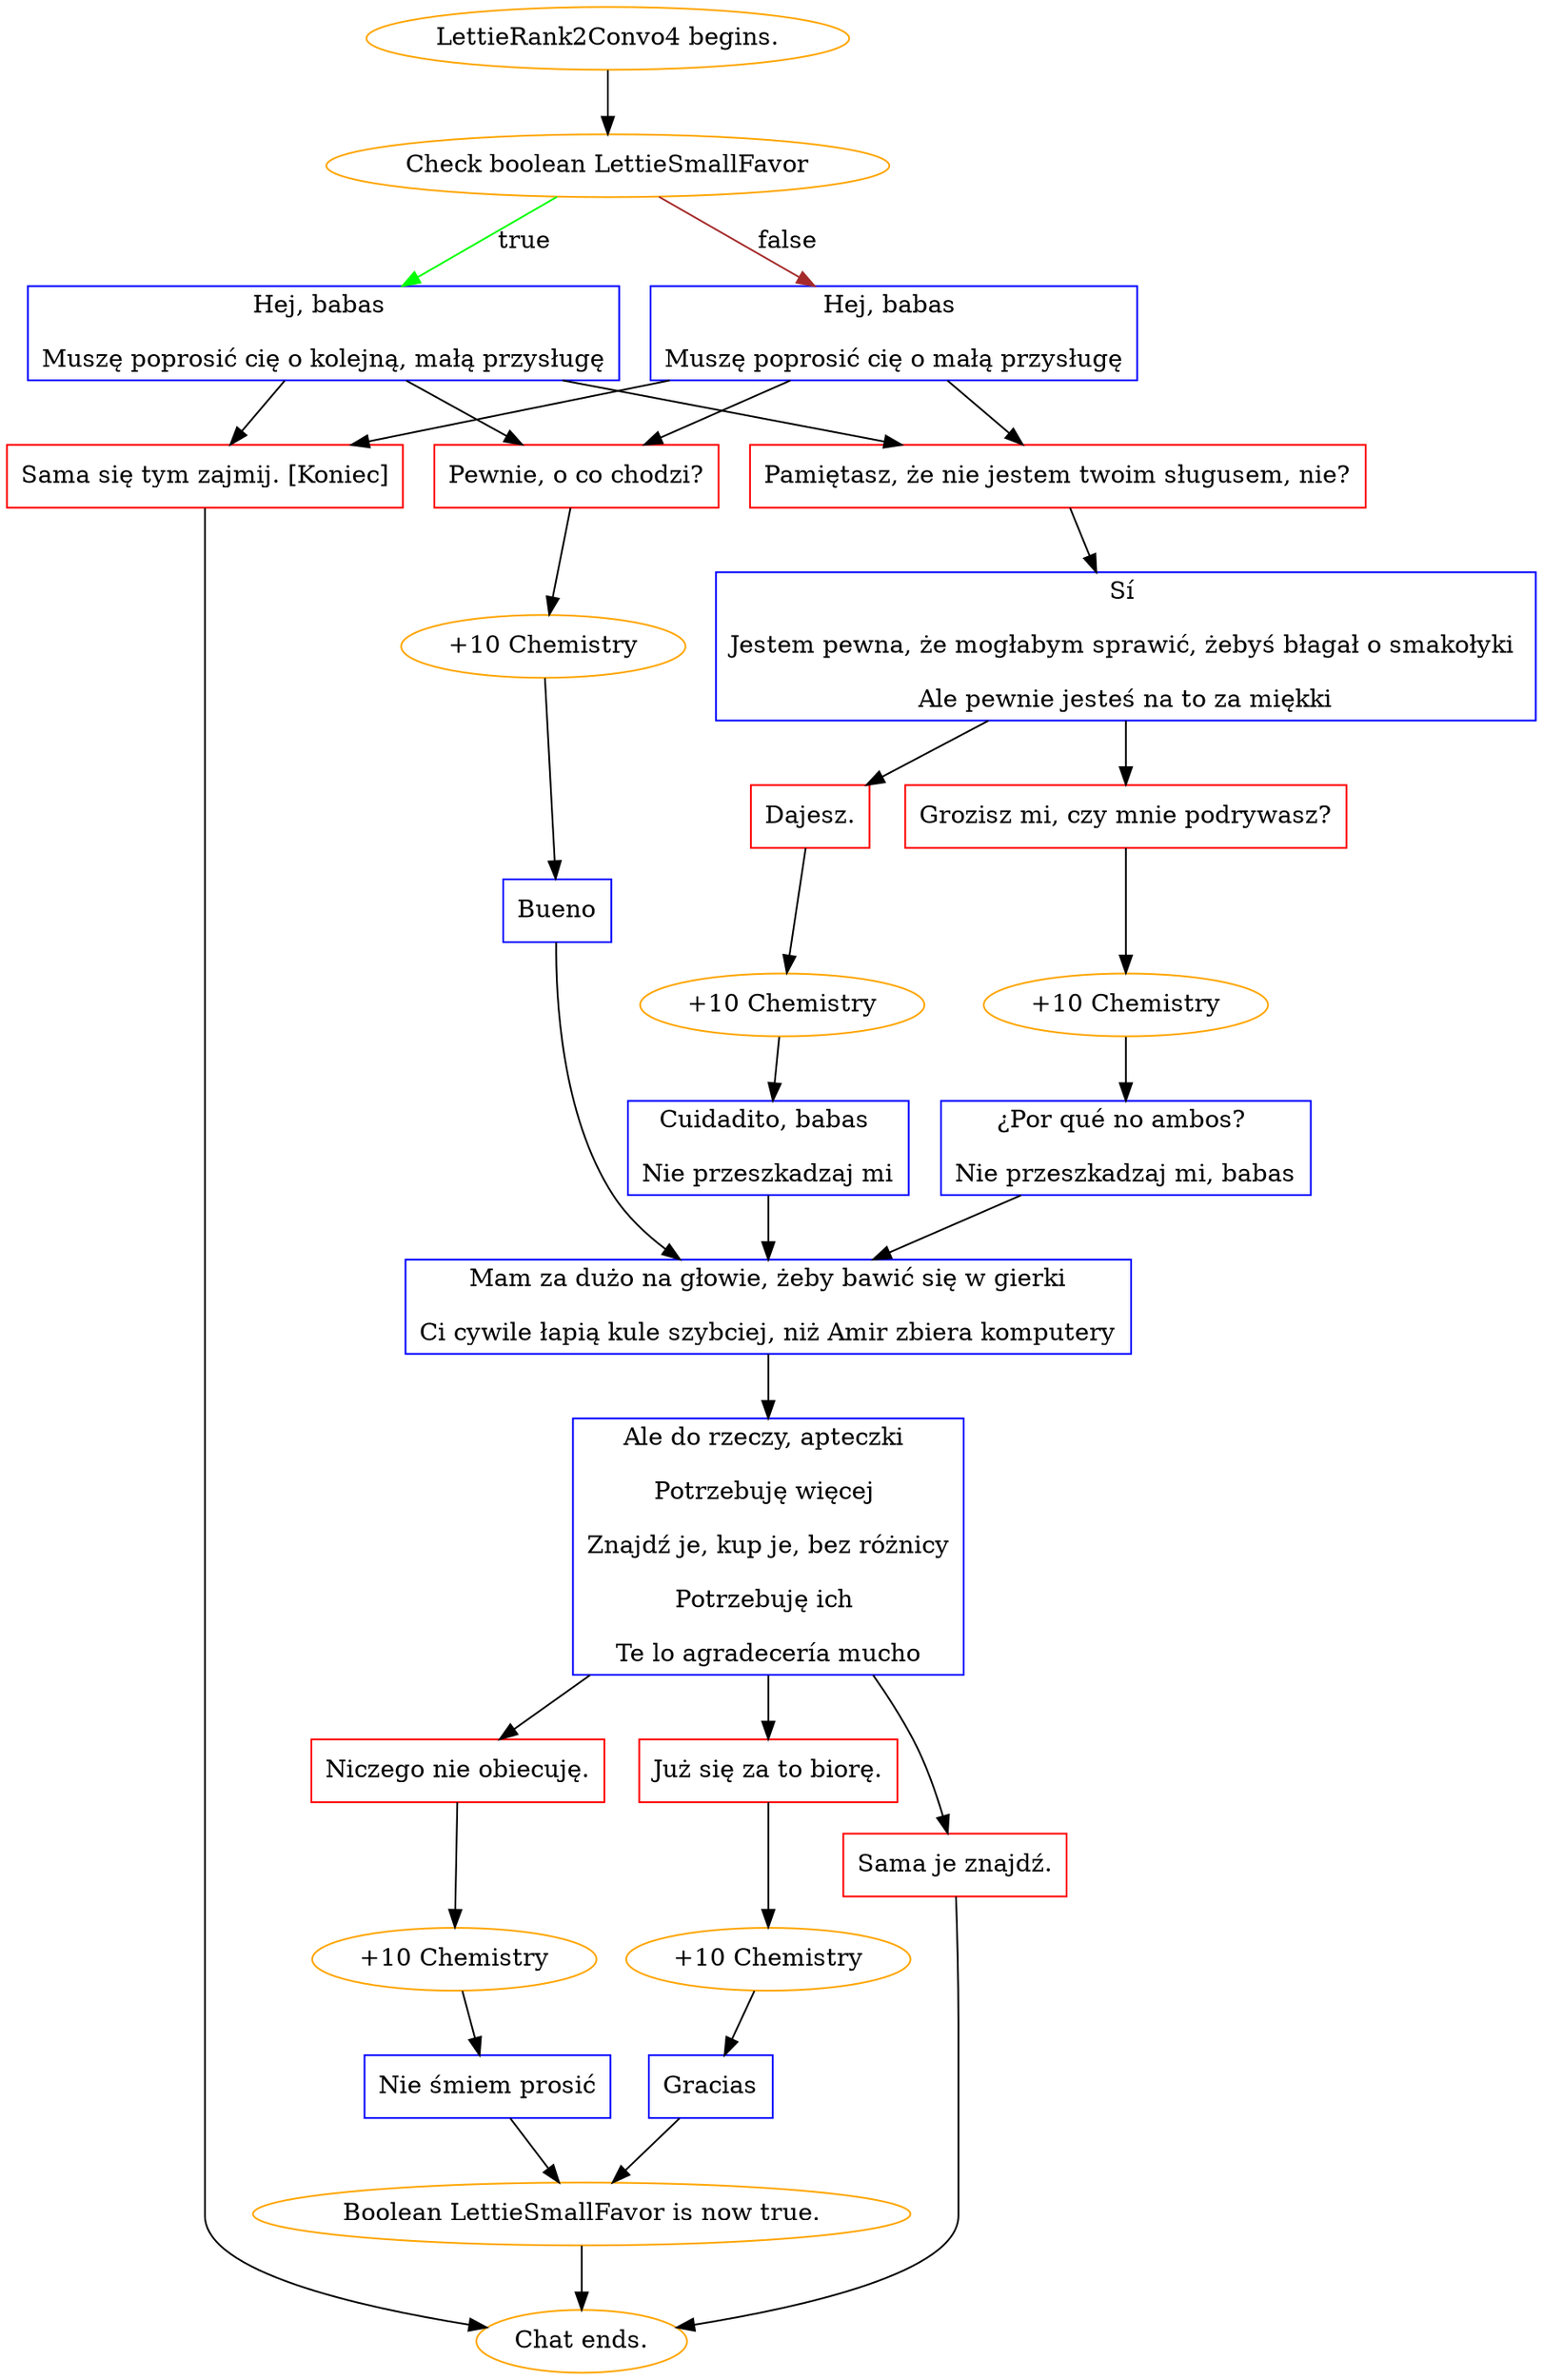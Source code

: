 digraph {
	"LettieRank2Convo4 begins." [color=orange];
		"LettieRank2Convo4 begins." -> j3863215240;
	j3863215240 [label="Check boolean LettieSmallFavor",color=orange];
		j3863215240 -> j1062728587 [label=true,color=green];
		j3863215240 -> j1898047229 [label=false,color=brown];
	j1062728587 [label="Hej, babas 
Muszę poprosić cię o kolejną, małą przysługę",shape=box,color=blue];
		j1062728587 -> j1896261691;
		j1062728587 -> j3018916867;
		j1062728587 -> j3231206983;
	j1898047229 [label="Hej, babas 
Muszę poprosić cię o małą przysługę",shape=box,color=blue];
		j1898047229 -> j3231206983;
		j1898047229 -> j3018916867;
		j1898047229 -> j1896261691;
	j1896261691 [label="Pewnie, o co chodzi?",shape=box,color=red];
		j1896261691 -> j4032994903;
	j3018916867 [label="Pamiętasz, że nie jestem twoim sługusem, nie?",shape=box,color=red];
		j3018916867 -> j4029141002;
	j3231206983 [label="Sama się tym zajmij. [Koniec]",shape=box,color=red];
		j3231206983 -> "Chat ends.";
	j4032994903 [label="+10 Chemistry",color=orange];
		j4032994903 -> j813884783;
	j4029141002 [label="Sí 
Jestem pewna, że mogłabym sprawić, żebyś błagał o smakołyki 
Ale pewnie jesteś na to za miękki",shape=box,color=blue];
		j4029141002 -> j4105678704;
		j4029141002 -> j780143037;
	"Chat ends." [color=orange];
	j813884783 [label="Bueno",shape=box,color=blue];
		j813884783 -> j3989515909;
	j4105678704 [label="Grozisz mi, czy mnie podrywasz?",shape=box,color=red];
		j4105678704 -> j948716188;
	j780143037 [label="Dajesz.",shape=box,color=red];
		j780143037 -> j1036478172;
	j3989515909 [label="Mam za dużo na głowie, żeby bawić się w gierki
Ci cywile łapią kule szybciej, niż Amir zbiera komputery",shape=box,color=blue];
		j3989515909 -> j2163534137;
	j948716188 [label="+10 Chemistry",color=orange];
		j948716188 -> j4023133337;
	j1036478172 [label="+10 Chemistry",color=orange];
		j1036478172 -> j3464583588;
	j2163534137 [label="Ale do rzeczy, apteczki 
Potrzebuję więcej 
Znajdź je, kup je, bez różnicy
Potrzebuję ich 
Te lo agradecería mucho",shape=box,color=blue];
		j2163534137 -> j294749714;
		j2163534137 -> j418881992;
		j2163534137 -> j4258024581;
	j4023133337 [label="¿Por qué no ambos? 
Nie przeszkadzaj mi, babas",shape=box,color=blue];
		j4023133337 -> j3989515909;
	j3464583588 [label="Cuidadito, babas 
Nie przeszkadzaj mi",shape=box,color=blue];
		j3464583588 -> j3989515909;
	j294749714 [label="Już się za to biorę.",shape=box,color=red];
		j294749714 -> j1781458524;
	j418881992 [label="Niczego nie obiecuję.",shape=box,color=red];
		j418881992 -> j3559687920;
	j4258024581 [label="Sama je znajdź.",shape=box,color=red];
		j4258024581 -> "Chat ends.";
	j1781458524 [label="+10 Chemistry",color=orange];
		j1781458524 -> j1997227581;
	j3559687920 [label="+10 Chemistry",color=orange];
		j3559687920 -> j1356248940;
	j1997227581 [label="Gracias",shape=box,color=blue];
		j1997227581 -> j2570747018;
	j1356248940 [label="Nie śmiem prosić",shape=box,color=blue];
		j1356248940 -> j2570747018;
	j2570747018 [label="Boolean LettieSmallFavor is now true.",color=orange];
		j2570747018 -> "Chat ends.";
}